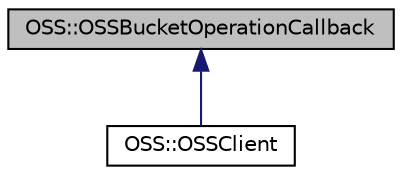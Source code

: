 digraph "OSS::OSSBucketOperationCallback"
{
  edge [fontname="Helvetica",fontsize="10",labelfontname="Helvetica",labelfontsize="10"];
  node [fontname="Helvetica",fontsize="10",shape=record];
  Node1 [label="OSS::OSSBucketOperationCallback",height=0.2,width=0.4,color="black", fillcolor="grey75", style="filled" fontcolor="black"];
  Node1 -> Node2 [dir="back",color="midnightblue",fontsize="10",style="solid",fontname="Helvetica"];
  Node2 [label="OSS::OSSClient",height=0.2,width=0.4,color="black", fillcolor="white", style="filled",URL="$class_o_s_s_1_1_o_s_s_client.html"];
}
